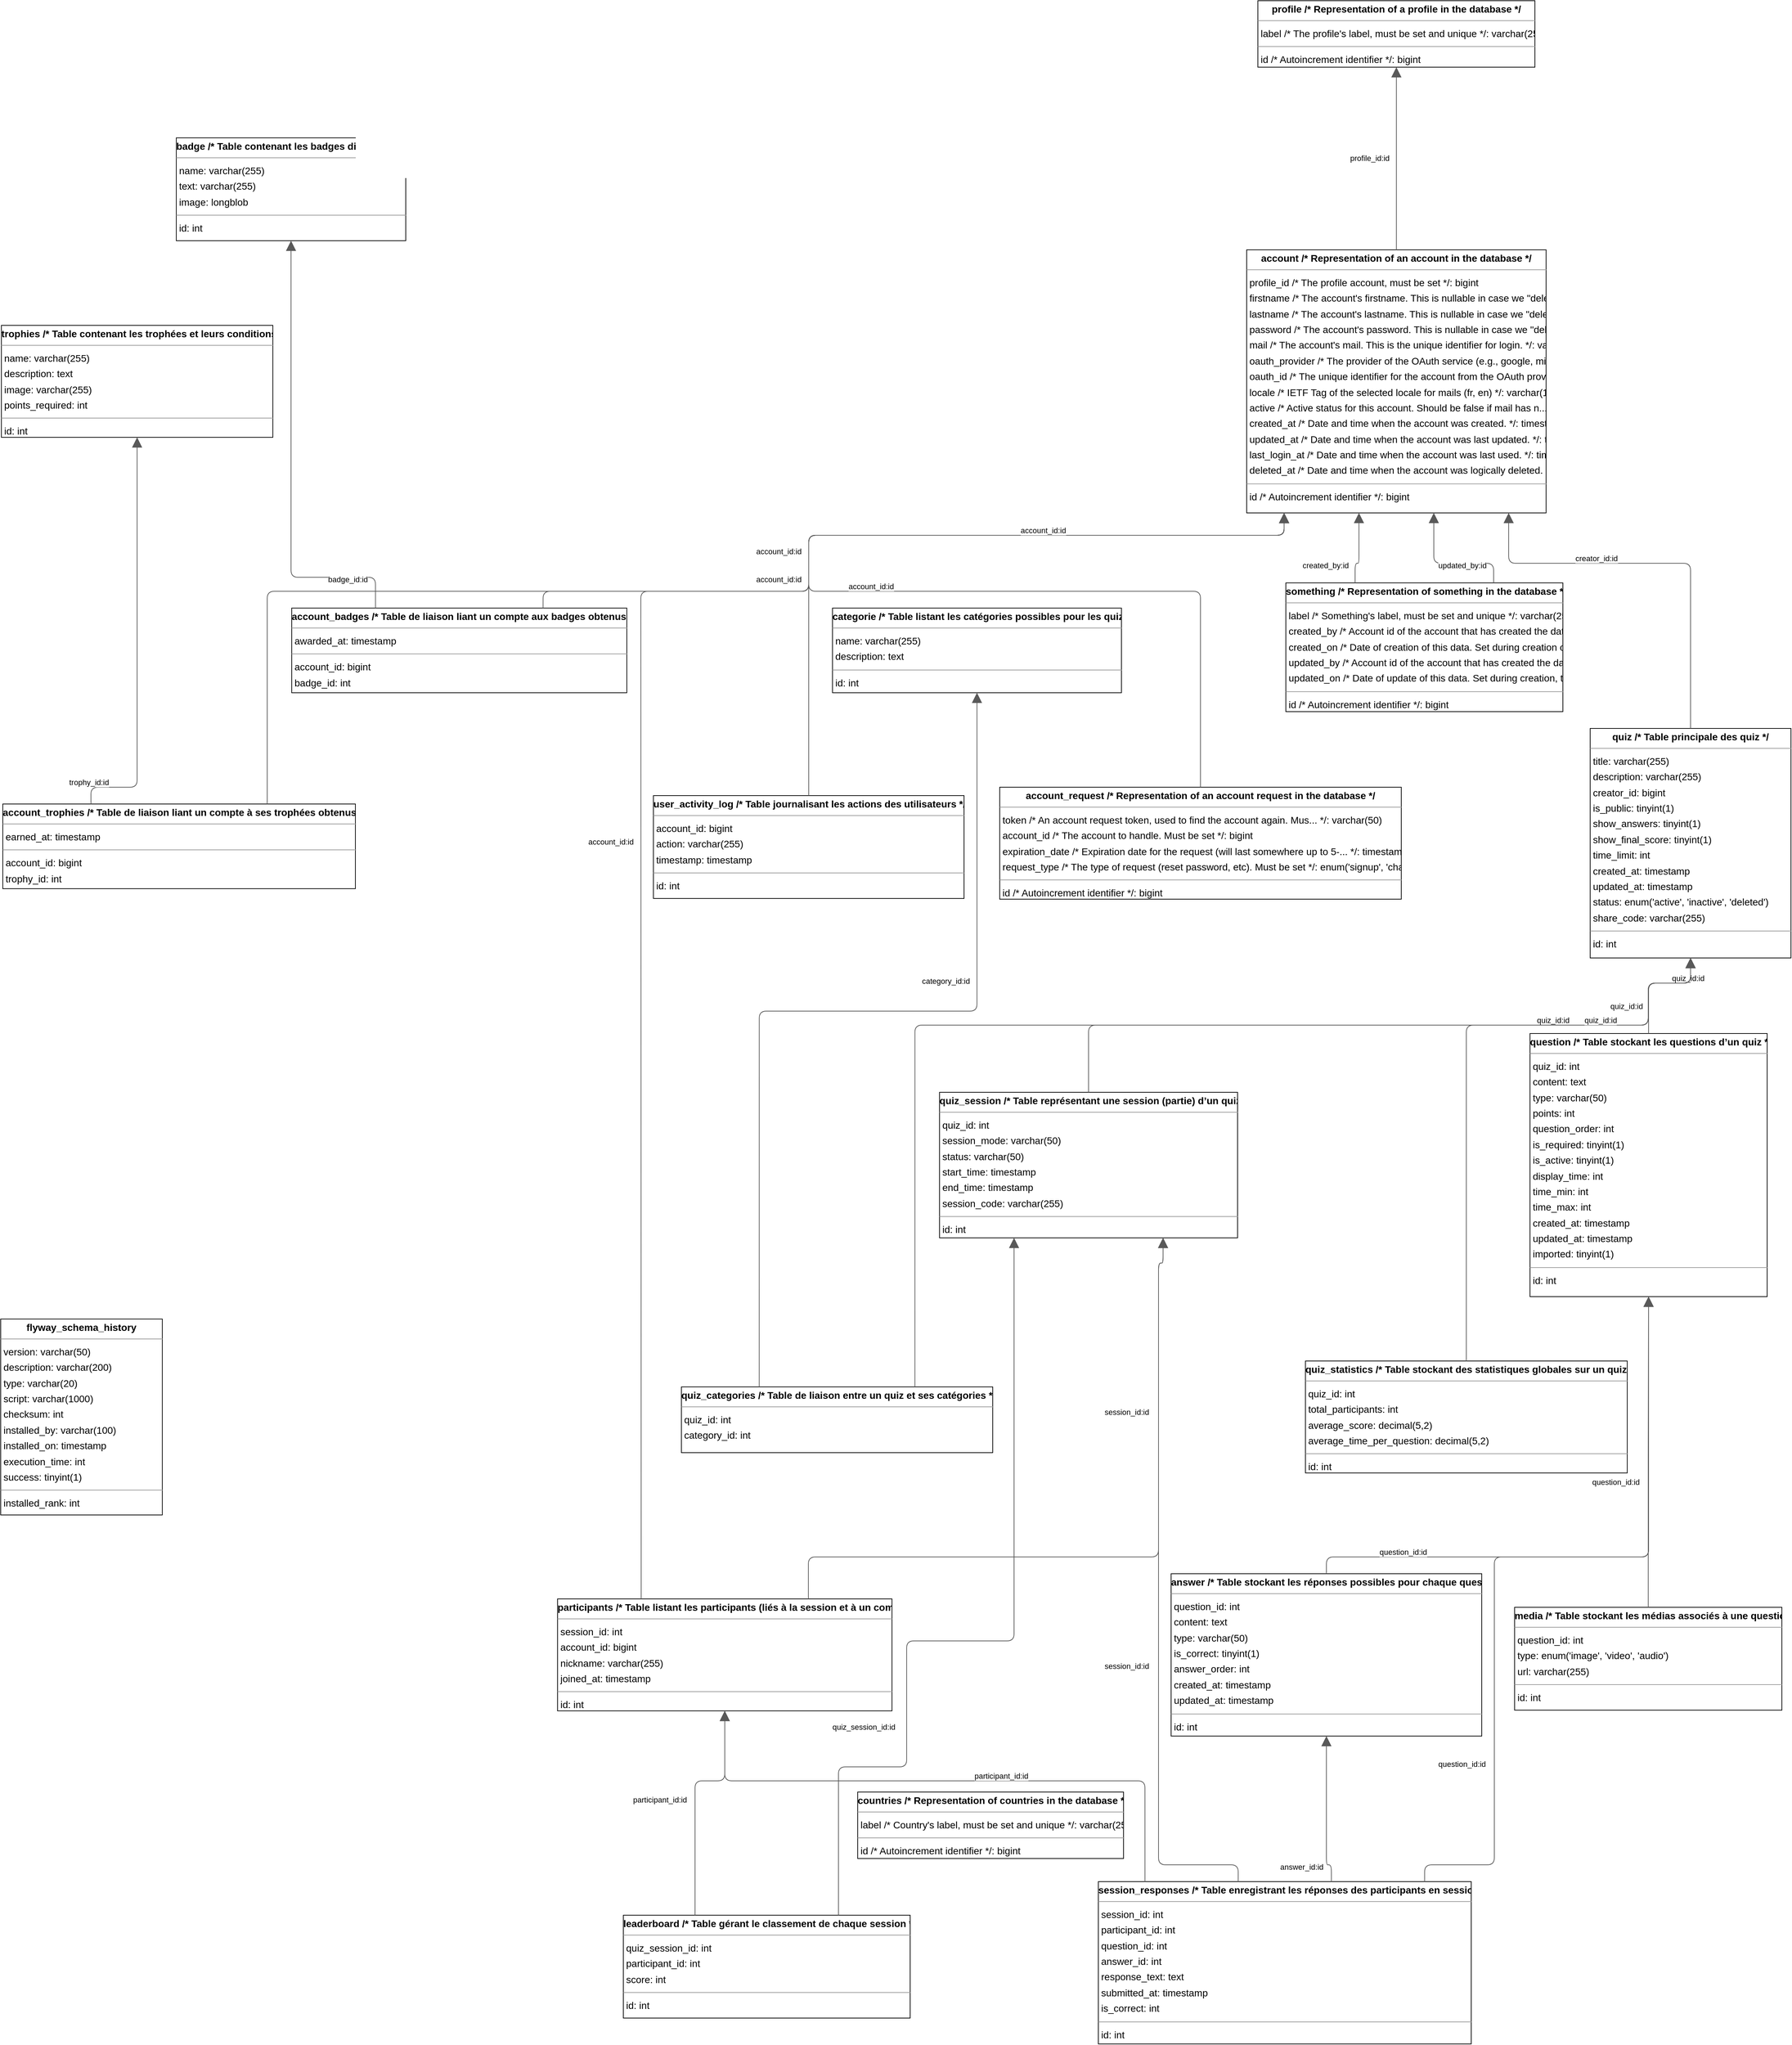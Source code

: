 <mxGraphModel dx="0" dy="0" grid="1" gridSize="10" guides="1" tooltips="1" connect="1" arrows="1" fold="1" page="0" pageScale="1" background="none" math="0" shadow="0">
  <root>
    <mxCell id="0" />
    <mxCell id="1" parent="0" />
    <mxCell id="node1" parent="1" vertex="1" value="&lt;p style=&quot;margin:0px;margin-top:4px;text-align:center;&quot;&gt;&lt;b&gt;account  /* Representation of an account in the database */&lt;/b&gt;&lt;/p&gt;&lt;hr size=&quot;1&quot;/&gt;&lt;p style=&quot;margin:0 0 0 4px;line-height:1.6;&quot;&gt; profile_id  /* The profile account, must be set */: bigint&lt;br/&gt; firstname  /* The account&amp;#39;s firstname. This is nullable in case we &amp;quot;delete&amp;quot;... */: varchar(50)&lt;br/&gt; lastname  /* The account&amp;#39;s lastname. This is nullable in case we &amp;quot;delete&amp;quot; ... */: varchar(50)&lt;br/&gt; password  /* The account&amp;#39;s password. This is nullable in case we &amp;quot;delete&amp;quot; ... */: varchar(255)&lt;br/&gt; mail  /* The account&amp;#39;s mail. This is the unique identifier for login. */: varchar(50)&lt;br/&gt; oauth_provider  /* The provider of the OAuth service (e.g., google, microsoft, f... */: varchar(50)&lt;br/&gt; oauth_id  /* The unique identifier for the account from the OAuth provider. */: varchar(255)&lt;br/&gt; locale  /* IETF Tag of the selected locale for mails (fr, en) */: varchar(10)&lt;br/&gt; active  /* Active status for this account. Should be false if mail has n... */: tinyint(1)&lt;br/&gt; created_at  /* Date and time when the account was created. */: timestamp&lt;br/&gt; updated_at  /* Date and time when the account was last updated. */: timestamp&lt;br/&gt; last_login_at  /* Date and time when the account was last used. */: timestamp&lt;br/&gt; deleted_at  /* Date and time when the account was logically deleted. */: timestamp&lt;/p&gt;&lt;hr size=&quot;1&quot;/&gt;&lt;p style=&quot;margin:0 0 0 4px;line-height:1.6;&quot;&gt; id  /* Autoincrement identifier */: bigint&lt;/p&gt;" style="verticalAlign=top;align=left;overflow=fill;fontSize=14;fontFamily=Helvetica;html=1;rounded=0;shadow=0;comic=0;labelBackgroundColor=none;strokeWidth=1;">
      <mxGeometry x="1495" y="168" width="428" height="376" as="geometry" />
    </mxCell>
    <mxCell id="node11" parent="1" vertex="1" value="&lt;p style=&quot;margin:0px;margin-top:4px;text-align:center;&quot;&gt;&lt;b&gt;account_badges  /* Table de liaison liant un compte aux badges obtenus */&lt;/b&gt;&lt;/p&gt;&lt;hr size=&quot;1&quot;/&gt;&lt;p style=&quot;margin:0 0 0 4px;line-height:1.6;&quot;&gt; awarded_at: timestamp&lt;/p&gt;&lt;hr size=&quot;1&quot;/&gt;&lt;p style=&quot;margin:0 0 0 4px;line-height:1.6;&quot;&gt; account_id: bigint&lt;br/&gt; badge_id: int&lt;/p&gt;" style="verticalAlign=top;align=left;overflow=fill;fontSize=14;fontFamily=Helvetica;html=1;rounded=0;shadow=0;comic=0;labelBackgroundColor=none;strokeWidth=1;">
      <mxGeometry x="130" y="680" width="479" height="121" as="geometry" />
    </mxCell>
    <mxCell id="node12" parent="1" vertex="1" value="&lt;p style=&quot;margin:0px;margin-top:4px;text-align:center;&quot;&gt;&lt;b&gt;account_request  /* Representation of an account request in the database */&lt;/b&gt;&lt;/p&gt;&lt;hr size=&quot;1&quot;/&gt;&lt;p style=&quot;margin:0 0 0 4px;line-height:1.6;&quot;&gt; token  /* An account request token, used to find the account again. Mus... */: varchar(50)&lt;br/&gt; account_id  /* The account to handle. Must be set */: bigint&lt;br/&gt; expiration_date  /* Expiration date for the request (will last somewhere up to 5-... */: timestamp&lt;br/&gt; request_type  /* The type of request (reset password, etc). Must be set */: enum(&amp;#39;signup&amp;#39;, &amp;#39;change&amp;#39;, &amp;#39;reset&amp;#39;, &amp;#39;verifymail&amp;#39;)&lt;/p&gt;&lt;hr size=&quot;1&quot;/&gt;&lt;p style=&quot;margin:0 0 0 4px;line-height:1.6;&quot;&gt; id  /* Autoincrement identifier */: bigint&lt;/p&gt;" style="verticalAlign=top;align=left;overflow=fill;fontSize=14;fontFamily=Helvetica;html=1;rounded=0;shadow=0;comic=0;labelBackgroundColor=none;strokeWidth=1;">
      <mxGeometry x="1142" y="936" width="574" height="160" as="geometry" />
    </mxCell>
    <mxCell id="node17" parent="1" vertex="1" value="&lt;p style=&quot;margin:0px;margin-top:4px;text-align:center;&quot;&gt;&lt;b&gt;account_trophies  /* Table de liaison liant un compte à ses trophées obtenus */&lt;/b&gt;&lt;/p&gt;&lt;hr size=&quot;1&quot;/&gt;&lt;p style=&quot;margin:0 0 0 4px;line-height:1.6;&quot;&gt; earned_at: timestamp&lt;/p&gt;&lt;hr size=&quot;1&quot;/&gt;&lt;p style=&quot;margin:0 0 0 4px;line-height:1.6;&quot;&gt; account_id: bigint&lt;br/&gt; trophy_id: int&lt;/p&gt;" style="verticalAlign=top;align=left;overflow=fill;fontSize=14;fontFamily=Helvetica;html=1;rounded=0;shadow=0;comic=0;labelBackgroundColor=none;strokeWidth=1;">
      <mxGeometry x="-283" y="960" width="504" height="121" as="geometry" />
    </mxCell>
    <mxCell id="node20" parent="1" vertex="1" value="&lt;p style=&quot;margin:0px;margin-top:4px;text-align:center;&quot;&gt;&lt;b&gt;answer  /* Table stockant les réponses possibles pour chaque question */&lt;/b&gt;&lt;/p&gt;&lt;hr size=&quot;1&quot;/&gt;&lt;p style=&quot;margin:0 0 0 4px;line-height:1.6;&quot;&gt; question_id: int&lt;br/&gt; content: text&lt;br/&gt; type: varchar(50)&lt;br/&gt; is_correct: tinyint(1)&lt;br/&gt; answer_order: int&lt;br/&gt; created_at: timestamp&lt;br/&gt; updated_at: timestamp&lt;/p&gt;&lt;hr size=&quot;1&quot;/&gt;&lt;p style=&quot;margin:0 0 0 4px;line-height:1.6;&quot;&gt; id: int&lt;/p&gt;" style="verticalAlign=top;align=left;overflow=fill;fontSize=14;fontFamily=Helvetica;html=1;rounded=0;shadow=0;comic=0;labelBackgroundColor=none;strokeWidth=1;">
      <mxGeometry x="1387" y="2060" width="444" height="232" as="geometry" />
    </mxCell>
    <mxCell id="node14" parent="1" vertex="1" value="&lt;p style=&quot;margin:0px;margin-top:4px;text-align:center;&quot;&gt;&lt;b&gt;badge  /* Table contenant les badges disponibles */&lt;/b&gt;&lt;/p&gt;&lt;hr size=&quot;1&quot;/&gt;&lt;p style=&quot;margin:0 0 0 4px;line-height:1.6;&quot;&gt; name: varchar(255)&lt;br/&gt; text: varchar(255)&lt;br/&gt; image: longblob&lt;/p&gt;&lt;hr size=&quot;1&quot;/&gt;&lt;p style=&quot;margin:0 0 0 4px;line-height:1.6;&quot;&gt; id: int&lt;/p&gt;" style="verticalAlign=top;align=left;overflow=fill;fontSize=14;fontFamily=Helvetica;html=1;rounded=0;shadow=0;comic=0;labelBackgroundColor=none;strokeWidth=1;">
      <mxGeometry x="-35" y="8" width="328" height="147" as="geometry" />
    </mxCell>
    <mxCell id="node0" parent="1" vertex="1" value="&lt;p style=&quot;margin:0px;margin-top:4px;text-align:center;&quot;&gt;&lt;b&gt;categorie  /* Table listant les catégories possibles pour les quiz */&lt;/b&gt;&lt;/p&gt;&lt;hr size=&quot;1&quot;/&gt;&lt;p style=&quot;margin:0 0 0 4px;line-height:1.6;&quot;&gt; name: varchar(255)&lt;br/&gt; description: text&lt;/p&gt;&lt;hr size=&quot;1&quot;/&gt;&lt;p style=&quot;margin:0 0 0 4px;line-height:1.6;&quot;&gt; id: int&lt;/p&gt;" style="verticalAlign=top;align=left;overflow=fill;fontSize=14;fontFamily=Helvetica;html=1;rounded=0;shadow=0;comic=0;labelBackgroundColor=none;strokeWidth=1;">
      <mxGeometry x="903" y="680" width="413" height="121" as="geometry" />
    </mxCell>
    <mxCell id="node7" parent="1" vertex="1" value="&lt;p style=&quot;margin:0px;margin-top:4px;text-align:center;&quot;&gt;&lt;b&gt;countries  /* Representation of countries in the database */&lt;/b&gt;&lt;/p&gt;&lt;hr size=&quot;1&quot;/&gt;&lt;p style=&quot;margin:0 0 0 4px;line-height:1.6;&quot;&gt; label  /* Country&amp;#39;s label, must be set and unique */: varchar(255)&lt;/p&gt;&lt;hr size=&quot;1&quot;/&gt;&lt;p style=&quot;margin:0 0 0 4px;line-height:1.6;&quot;&gt; id  /* Autoincrement identifier */: bigint&lt;/p&gt;" style="verticalAlign=top;align=left;overflow=fill;fontSize=14;fontFamily=Helvetica;html=1;rounded=0;shadow=0;comic=0;labelBackgroundColor=none;strokeWidth=1;">
      <mxGeometry x="939" y="2372" width="380" height="95" as="geometry" />
    </mxCell>
    <mxCell id="node18" parent="1" vertex="1" value="&lt;p style=&quot;margin:0px;margin-top:4px;text-align:center;&quot;&gt;&lt;b&gt;flyway_schema_history&lt;/b&gt;&lt;/p&gt;&lt;hr size=&quot;1&quot;/&gt;&lt;p style=&quot;margin:0 0 0 4px;line-height:1.6;&quot;&gt; version: varchar(50)&lt;br/&gt; description: varchar(200)&lt;br/&gt; type: varchar(20)&lt;br/&gt; script: varchar(1000)&lt;br/&gt; checksum: int&lt;br/&gt; installed_by: varchar(100)&lt;br/&gt; installed_on: timestamp&lt;br/&gt; execution_time: int&lt;br/&gt; success: tinyint(1)&lt;/p&gt;&lt;hr size=&quot;1&quot;/&gt;&lt;p style=&quot;margin:0 0 0 4px;line-height:1.6;&quot;&gt; installed_rank: int&lt;/p&gt;" style="verticalAlign=top;align=left;overflow=fill;fontSize=14;fontFamily=Helvetica;html=1;rounded=0;shadow=0;comic=0;labelBackgroundColor=none;strokeWidth=1;">
      <mxGeometry x="-286" y="1696" width="231" height="280" as="geometry" />
    </mxCell>
    <mxCell id="node3" parent="1" vertex="1" value="&lt;p style=&quot;margin:0px;margin-top:4px;text-align:center;&quot;&gt;&lt;b&gt;leaderboard  /* Table gérant le classement de chaque session */&lt;/b&gt;&lt;/p&gt;&lt;hr size=&quot;1&quot;/&gt;&lt;p style=&quot;margin:0 0 0 4px;line-height:1.6;&quot;&gt; quiz_session_id: int&lt;br/&gt; participant_id: int&lt;br/&gt; score: int&lt;/p&gt;&lt;hr size=&quot;1&quot;/&gt;&lt;p style=&quot;margin:0 0 0 4px;line-height:1.6;&quot;&gt; id: int&lt;/p&gt;" style="verticalAlign=top;align=left;overflow=fill;fontSize=14;fontFamily=Helvetica;html=1;rounded=0;shadow=0;comic=0;labelBackgroundColor=none;strokeWidth=1;">
      <mxGeometry x="604" y="2548" width="410" height="147" as="geometry" />
    </mxCell>
    <mxCell id="node15" parent="1" vertex="1" value="&lt;p style=&quot;margin:0px;margin-top:4px;text-align:center;&quot;&gt;&lt;b&gt;media  /* Table stockant les médias associés à une question */&lt;/b&gt;&lt;/p&gt;&lt;hr size=&quot;1&quot;/&gt;&lt;p style=&quot;margin:0 0 0 4px;line-height:1.6;&quot;&gt; question_id: int&lt;br/&gt; type: enum(&amp;#39;image&amp;#39;, &amp;#39;video&amp;#39;, &amp;#39;audio&amp;#39;)&lt;br/&gt; url: varchar(255)&lt;/p&gt;&lt;hr size=&quot;1&quot;/&gt;&lt;p style=&quot;margin:0 0 0 4px;line-height:1.6;&quot;&gt; id: int&lt;/p&gt;" style="verticalAlign=top;align=left;overflow=fill;fontSize=14;fontFamily=Helvetica;html=1;rounded=0;shadow=0;comic=0;labelBackgroundColor=none;strokeWidth=1;">
      <mxGeometry x="1878" y="2108" width="382" height="147" as="geometry" />
    </mxCell>
    <mxCell id="node6" parent="1" vertex="1" value="&lt;p style=&quot;margin:0px;margin-top:4px;text-align:center;&quot;&gt;&lt;b&gt;participants  /* Table listant les participants (liés à la session et à un com... */&lt;/b&gt;&lt;/p&gt;&lt;hr size=&quot;1&quot;/&gt;&lt;p style=&quot;margin:0 0 0 4px;line-height:1.6;&quot;&gt; session_id: int&lt;br/&gt; account_id: bigint&lt;br/&gt; nickname: varchar(255)&lt;br/&gt; joined_at: timestamp&lt;/p&gt;&lt;hr size=&quot;1&quot;/&gt;&lt;p style=&quot;margin:0 0 0 4px;line-height:1.6;&quot;&gt; id: int&lt;/p&gt;" style="verticalAlign=top;align=left;overflow=fill;fontSize=14;fontFamily=Helvetica;html=1;rounded=0;shadow=0;comic=0;labelBackgroundColor=none;strokeWidth=1;">
      <mxGeometry x="510" y="2096" width="478" height="160" as="geometry" />
    </mxCell>
    <mxCell id="node2" parent="1" vertex="1" value="&lt;p style=&quot;margin:0px;margin-top:4px;text-align:center;&quot;&gt;&lt;b&gt;profile  /* Representation of a profile in the database */&lt;/b&gt;&lt;/p&gt;&lt;hr size=&quot;1&quot;/&gt;&lt;p style=&quot;margin:0 0 0 4px;line-height:1.6;&quot;&gt; label  /* The profile&amp;#39;s label, must be set and unique */: varchar(255)&lt;/p&gt;&lt;hr size=&quot;1&quot;/&gt;&lt;p style=&quot;margin:0 0 0 4px;line-height:1.6;&quot;&gt; id  /* Autoincrement identifier */: bigint&lt;/p&gt;" style="verticalAlign=top;align=left;overflow=fill;fontSize=14;fontFamily=Helvetica;html=1;rounded=0;shadow=0;comic=0;labelBackgroundColor=none;strokeWidth=1;">
      <mxGeometry x="1511" y="-188" width="396" height="95" as="geometry" />
    </mxCell>
    <mxCell id="node16" parent="1" vertex="1" value="&lt;p style=&quot;margin:0px;margin-top:4px;text-align:center;&quot;&gt;&lt;b&gt;question  /* Table stockant les questions d’un quiz */&lt;/b&gt;&lt;/p&gt;&lt;hr size=&quot;1&quot;/&gt;&lt;p style=&quot;margin:0 0 0 4px;line-height:1.6;&quot;&gt; quiz_id: int&lt;br/&gt; content: text&lt;br/&gt; type: varchar(50)&lt;br/&gt; points: int&lt;br/&gt; question_order: int&lt;br/&gt; is_required: tinyint(1)&lt;br/&gt; is_active: tinyint(1)&lt;br/&gt; display_time: int&lt;br/&gt; time_min: int&lt;br/&gt; time_max: int&lt;br/&gt; created_at: timestamp&lt;br/&gt; updated_at: timestamp&lt;br/&gt; imported: tinyint(1)&lt;/p&gt;&lt;hr size=&quot;1&quot;/&gt;&lt;p style=&quot;margin:0 0 0 4px;line-height:1.6;&quot;&gt; id: int&lt;/p&gt;" style="verticalAlign=top;align=left;overflow=fill;fontSize=14;fontFamily=Helvetica;html=1;rounded=0;shadow=0;comic=0;labelBackgroundColor=none;strokeWidth=1;">
      <mxGeometry x="1900" y="1288" width="339" height="376" as="geometry" />
    </mxCell>
    <mxCell id="node10" parent="1" vertex="1" value="&lt;p style=&quot;margin:0px;margin-top:4px;text-align:center;&quot;&gt;&lt;b&gt;quiz  /* Table principale des quiz */&lt;/b&gt;&lt;/p&gt;&lt;hr size=&quot;1&quot;/&gt;&lt;p style=&quot;margin:0 0 0 4px;line-height:1.6;&quot;&gt; title: varchar(255)&lt;br/&gt; description: varchar(255)&lt;br/&gt; creator_id: bigint&lt;br/&gt; is_public: tinyint(1)&lt;br/&gt; show_answers: tinyint(1)&lt;br/&gt; show_final_score: tinyint(1)&lt;br/&gt; time_limit: int&lt;br/&gt; created_at: timestamp&lt;br/&gt; updated_at: timestamp&lt;br/&gt; status: enum(&amp;#39;active&amp;#39;, &amp;#39;inactive&amp;#39;, &amp;#39;deleted&amp;#39;)&lt;br/&gt; share_code: varchar(255)&lt;/p&gt;&lt;hr size=&quot;1&quot;/&gt;&lt;p style=&quot;margin:0 0 0 4px;line-height:1.6;&quot;&gt; id: int&lt;/p&gt;" style="verticalAlign=top;align=left;overflow=fill;fontSize=14;fontFamily=Helvetica;html=1;rounded=0;shadow=0;comic=0;labelBackgroundColor=none;strokeWidth=1;">
      <mxGeometry x="1986" y="852" width="287" height="328" as="geometry" />
    </mxCell>
    <mxCell id="node19" parent="1" vertex="1" value="&lt;p style=&quot;margin:0px;margin-top:4px;text-align:center;&quot;&gt;&lt;b&gt;quiz_categories  /* Table de liaison entre un quiz et ses catégories */&lt;/b&gt;&lt;/p&gt;&lt;hr size=&quot;1&quot;/&gt;&lt;p style=&quot;margin:0 0 0 4px;line-height:1.6;&quot;&gt; quiz_id: int&lt;br/&gt; category_id: int&lt;/p&gt;" style="verticalAlign=top;align=left;overflow=fill;fontSize=14;fontFamily=Helvetica;html=1;rounded=0;shadow=0;comic=0;labelBackgroundColor=none;strokeWidth=1;">
      <mxGeometry x="687" y="1793" width="445" height="94" as="geometry" />
    </mxCell>
    <mxCell id="node8" parent="1" vertex="1" value="&lt;p style=&quot;margin:0px;margin-top:4px;text-align:center;&quot;&gt;&lt;b&gt;quiz_session  /* Table représentant une session (partie) d’un quiz */&lt;/b&gt;&lt;/p&gt;&lt;hr size=&quot;1&quot;/&gt;&lt;p style=&quot;margin:0 0 0 4px;line-height:1.6;&quot;&gt; quiz_id: int&lt;br/&gt; session_mode: varchar(50)&lt;br/&gt; status: varchar(50)&lt;br/&gt; start_time: timestamp&lt;br/&gt; end_time: timestamp&lt;br/&gt; session_code: varchar(255)&lt;/p&gt;&lt;hr size=&quot;1&quot;/&gt;&lt;p style=&quot;margin:0 0 0 4px;line-height:1.6;&quot;&gt; id: int&lt;/p&gt;" style="verticalAlign=top;align=left;overflow=fill;fontSize=14;fontFamily=Helvetica;html=1;rounded=0;shadow=0;comic=0;labelBackgroundColor=none;strokeWidth=1;">
      <mxGeometry x="1056" y="1372" width="426" height="208" as="geometry" />
    </mxCell>
    <mxCell id="node4" parent="1" vertex="1" value="&lt;p style=&quot;margin:0px;margin-top:4px;text-align:center;&quot;&gt;&lt;b&gt;quiz_statistics  /* Table stockant des statistiques globales sur un quiz */&lt;/b&gt;&lt;/p&gt;&lt;hr size=&quot;1&quot;/&gt;&lt;p style=&quot;margin:0 0 0 4px;line-height:1.6;&quot;&gt; quiz_id: int&lt;br/&gt; total_participants: int&lt;br/&gt; average_score: decimal(5,2)&lt;br/&gt; average_time_per_question: decimal(5,2)&lt;/p&gt;&lt;hr size=&quot;1&quot;/&gt;&lt;p style=&quot;margin:0 0 0 4px;line-height:1.6;&quot;&gt; id: int&lt;/p&gt;" style="verticalAlign=top;align=left;overflow=fill;fontSize=14;fontFamily=Helvetica;html=1;rounded=0;shadow=0;comic=0;labelBackgroundColor=none;strokeWidth=1;">
      <mxGeometry x="1579" y="1756" width="460" height="160" as="geometry" />
    </mxCell>
    <mxCell id="node5" parent="1" vertex="1" value="&lt;p style=&quot;margin:0px;margin-top:4px;text-align:center;&quot;&gt;&lt;b&gt;session_responses  /* Table enregistrant les réponses des participants en session */&lt;/b&gt;&lt;/p&gt;&lt;hr size=&quot;1&quot;/&gt;&lt;p style=&quot;margin:0 0 0 4px;line-height:1.6;&quot;&gt; session_id: int&lt;br/&gt; participant_id: int&lt;br/&gt; question_id: int&lt;br/&gt; answer_id: int&lt;br/&gt; response_text: text&lt;br/&gt; submitted_at: timestamp&lt;br/&gt; is_correct: int&lt;/p&gt;&lt;hr size=&quot;1&quot;/&gt;&lt;p style=&quot;margin:0 0 0 4px;line-height:1.6;&quot;&gt; id: int&lt;/p&gt;" style="verticalAlign=top;align=left;overflow=fill;fontSize=14;fontFamily=Helvetica;html=1;rounded=0;shadow=0;comic=0;labelBackgroundColor=none;strokeWidth=1;">
      <mxGeometry x="1283" y="2500" width="533" height="232" as="geometry" />
    </mxCell>
    <mxCell id="node21" parent="1" vertex="1" value="&lt;p style=&quot;margin:0px;margin-top:4px;text-align:center;&quot;&gt;&lt;b&gt;something  /* Representation of something in the database */&lt;/b&gt;&lt;/p&gt;&lt;hr size=&quot;1&quot;/&gt;&lt;p style=&quot;margin:0 0 0 4px;line-height:1.6;&quot;&gt; label  /* Something&amp;#39;s label, must be set and unique */: varchar(255)&lt;br/&gt; created_by  /* Account id of the account that has created the data. Set duri... */: bigint&lt;br/&gt; created_on  /* Date of creation of this data. Set during creation only */: timestamp&lt;br/&gt; updated_by  /* Account id of the account that has created the data. Set duri... */: bigint&lt;br/&gt; updated_on  /* Date of update of this data. Set during creation, then after ... */: timestamp&lt;/p&gt;&lt;hr size=&quot;1&quot;/&gt;&lt;p style=&quot;margin:0 0 0 4px;line-height:1.6;&quot;&gt; id  /* Autoincrement identifier */: bigint&lt;/p&gt;" style="verticalAlign=top;align=left;overflow=fill;fontSize=14;fontFamily=Helvetica;html=1;rounded=0;shadow=0;comic=0;labelBackgroundColor=none;strokeWidth=1;">
      <mxGeometry x="1551" y="644" width="396" height="184" as="geometry" />
    </mxCell>
    <mxCell id="node9" parent="1" vertex="1" value="&lt;p style=&quot;margin:0px;margin-top:4px;text-align:center;&quot;&gt;&lt;b&gt;trophies  /* Table contenant les trophées et leurs conditions */&lt;/b&gt;&lt;/p&gt;&lt;hr size=&quot;1&quot;/&gt;&lt;p style=&quot;margin:0 0 0 4px;line-height:1.6;&quot;&gt; name: varchar(255)&lt;br/&gt; description: text&lt;br/&gt; image: varchar(255)&lt;br/&gt; points_required: int&lt;/p&gt;&lt;hr size=&quot;1&quot;/&gt;&lt;p style=&quot;margin:0 0 0 4px;line-height:1.6;&quot;&gt; id: int&lt;/p&gt;" style="verticalAlign=top;align=left;overflow=fill;fontSize=14;fontFamily=Helvetica;html=1;rounded=0;shadow=0;comic=0;labelBackgroundColor=none;strokeWidth=1;">
      <mxGeometry x="-285" y="276" width="388" height="160" as="geometry" />
    </mxCell>
    <mxCell id="node13" parent="1" vertex="1" value="&lt;p style=&quot;margin:0px;margin-top:4px;text-align:center;&quot;&gt;&lt;b&gt;user_activity_log  /* Table journalisant les actions des utilisateurs */&lt;/b&gt;&lt;/p&gt;&lt;hr size=&quot;1&quot;/&gt;&lt;p style=&quot;margin:0 0 0 4px;line-height:1.6;&quot;&gt; account_id: bigint&lt;br/&gt; action: varchar(255)&lt;br/&gt; timestamp: timestamp&lt;/p&gt;&lt;hr size=&quot;1&quot;/&gt;&lt;p style=&quot;margin:0 0 0 4px;line-height:1.6;&quot;&gt; id: int&lt;/p&gt;" style="verticalAlign=top;align=left;overflow=fill;fontSize=14;fontFamily=Helvetica;html=1;rounded=0;shadow=0;comic=0;labelBackgroundColor=none;strokeWidth=1;">
      <mxGeometry x="647" y="948" width="444" height="147" as="geometry" />
    </mxCell>
    <mxCell id="edge11" edge="1" value="" parent="1" source="node1" target="node2" style="html=1;rounded=1;edgeStyle=orthogonalEdgeStyle;dashed=0;startArrow=none;endArrow=block;endSize=12;strokeColor=#595959;exitX=0.500;exitY=0.000;exitDx=0;exitDy=0;entryX=0.500;entryY=1.000;entryDx=0;entryDy=0;">
      <mxGeometry width="50" height="50" relative="1" as="geometry">
        <Array as="points" />
      </mxGeometry>
    </mxCell>
    <mxCell id="label68" parent="edge11" vertex="1" connectable="0" value="profile_id:id" style="edgeLabel;resizable=0;html=1;align=left;verticalAlign=top;strokeColor=default;">
      <mxGeometry x="1641" y="24" as="geometry" />
    </mxCell>
    <mxCell id="edge16" edge="1" value="" parent="1" source="node11" target="node1" style="html=1;rounded=1;edgeStyle=orthogonalEdgeStyle;dashed=0;startArrow=none;endArrow=block;endSize=12;strokeColor=#595959;exitX=0.750;exitY=0.000;exitDx=0;exitDy=0;entryX=0.125;entryY=1.000;entryDx=0;entryDy=0;">
      <mxGeometry width="50" height="50" relative="1" as="geometry">
        <Array as="points">
          <mxPoint x="489" y="656" />
          <mxPoint x="869" y="656" />
          <mxPoint x="869" y="576" />
          <mxPoint x="1549" y="576" />
        </Array>
      </mxGeometry>
    </mxCell>
    <mxCell id="label98" parent="edge16" vertex="1" connectable="0" value="account_id:id" style="edgeLabel;resizable=0;html=1;align=left;verticalAlign=top;strokeColor=default;">
      <mxGeometry x="792" y="586" as="geometry" />
    </mxCell>
    <mxCell id="edge22" edge="1" value="" parent="1" source="node11" target="node14" style="html=1;rounded=1;edgeStyle=orthogonalEdgeStyle;dashed=0;startArrow=none;endArrow=block;endSize=12;strokeColor=#595959;exitX=0.250;exitY=0.000;exitDx=0;exitDy=0;entryX=0.500;entryY=1.000;entryDx=0;entryDy=0;">
      <mxGeometry width="50" height="50" relative="1" as="geometry">
        <Array as="points">
          <mxPoint x="249" y="636" />
          <mxPoint x="129" y="636" />
        </Array>
      </mxGeometry>
    </mxCell>
    <mxCell id="label134" parent="edge22" vertex="1" connectable="0" value="badge_id:id" style="edgeLabel;resizable=0;html=1;align=left;verticalAlign=top;strokeColor=default;">
      <mxGeometry x="180" y="626" as="geometry" />
    </mxCell>
    <mxCell id="edge5" edge="1" value="" parent="1" source="node12" target="node1" style="html=1;rounded=1;edgeStyle=orthogonalEdgeStyle;dashed=0;startArrow=none;endArrow=block;endSize=12;strokeColor=#595959;exitX=0.500;exitY=0.000;exitDx=0;exitDy=0;entryX=0.125;entryY=1.000;entryDx=0;entryDy=0;">
      <mxGeometry width="50" height="50" relative="1" as="geometry">
        <Array as="points">
          <mxPoint x="1429" y="656" />
          <mxPoint x="869" y="656" />
          <mxPoint x="869" y="576" />
          <mxPoint x="1549" y="576" />
        </Array>
      </mxGeometry>
    </mxCell>
    <mxCell id="label32" parent="edge5" vertex="1" connectable="0" value="account_id:id" style="edgeLabel;resizable=0;html=1;align=left;verticalAlign=top;strokeColor=default;">
      <mxGeometry x="924" y="636" as="geometry" />
    </mxCell>
    <mxCell id="edge12" edge="1" value="" parent="1" source="node17" target="node1" style="html=1;rounded=1;edgeStyle=orthogonalEdgeStyle;dashed=0;startArrow=none;endArrow=block;endSize=12;strokeColor=#595959;exitX=0.750;exitY=0.000;exitDx=0;exitDy=0;entryX=0.125;entryY=1.000;entryDx=0;entryDy=0;">
      <mxGeometry width="50" height="50" relative="1" as="geometry">
        <Array as="points">
          <mxPoint x="95" y="656" />
          <mxPoint x="869" y="656" />
          <mxPoint x="869" y="576" />
          <mxPoint x="1549" y="576" />
        </Array>
      </mxGeometry>
    </mxCell>
    <mxCell id="label74" parent="edge12" vertex="1" connectable="0" value="account_id:id" style="edgeLabel;resizable=0;html=1;align=left;verticalAlign=top;strokeColor=default;">
      <mxGeometry x="792" y="626" as="geometry" />
    </mxCell>
    <mxCell id="edge10" edge="1" value="" parent="1" source="node17" target="node9" style="html=1;rounded=1;edgeStyle=orthogonalEdgeStyle;dashed=0;startArrow=none;endArrow=block;endSize=12;strokeColor=#595959;exitX=0.250;exitY=0.000;exitDx=0;exitDy=0;entryX=0.500;entryY=1.000;entryDx=0;entryDy=0;">
      <mxGeometry width="50" height="50" relative="1" as="geometry">
        <Array as="points">
          <mxPoint x="-157" y="936" />
          <mxPoint x="-91" y="936" />
        </Array>
      </mxGeometry>
    </mxCell>
    <mxCell id="label62" parent="edge10" vertex="1" connectable="0" value="trophy_id:id" style="edgeLabel;resizable=0;html=1;align=left;verticalAlign=top;strokeColor=default;">
      <mxGeometry x="-190" y="916" as="geometry" />
    </mxCell>
    <mxCell id="edge15" edge="1" value="" parent="1" source="node20" target="node16" style="html=1;rounded=1;edgeStyle=orthogonalEdgeStyle;dashed=0;startArrow=none;endArrow=block;endSize=12;strokeColor=#595959;exitX=0.500;exitY=0.000;exitDx=0;exitDy=0;entryX=0.500;entryY=1.000;entryDx=0;entryDy=0;">
      <mxGeometry width="50" height="50" relative="1" as="geometry">
        <Array as="points">
          <mxPoint x="1609" y="2036" />
          <mxPoint x="2069" y="2036" />
        </Array>
      </mxGeometry>
    </mxCell>
    <mxCell id="label92" parent="edge15" vertex="1" connectable="0" value="question_id:id" style="edgeLabel;resizable=0;html=1;align=left;verticalAlign=top;strokeColor=default;">
      <mxGeometry x="1683" y="2016" as="geometry" />
    </mxCell>
    <mxCell id="edge2" edge="1" value="" parent="1" source="node3" target="node6" style="html=1;rounded=1;edgeStyle=orthogonalEdgeStyle;dashed=0;startArrow=none;endArrow=block;endSize=12;strokeColor=#595959;exitX=0.250;exitY=0.000;exitDx=0;exitDy=0;entryX=0.500;entryY=1.000;entryDx=0;entryDy=0;">
      <mxGeometry width="50" height="50" relative="1" as="geometry">
        <Array as="points">
          <mxPoint x="707" y="2356" />
          <mxPoint x="749" y="2356" />
        </Array>
      </mxGeometry>
    </mxCell>
    <mxCell id="label14" parent="edge2" vertex="1" connectable="0" value="participant_id:id" style="edgeLabel;resizable=0;html=1;align=left;verticalAlign=top;strokeColor=default;">
      <mxGeometry x="616" y="2370" as="geometry" />
    </mxCell>
    <mxCell id="edge6" edge="1" value="" parent="1" source="node3" target="node8" style="html=1;rounded=1;edgeStyle=orthogonalEdgeStyle;dashed=0;startArrow=none;endArrow=block;endSize=12;strokeColor=#595959;exitX=0.750;exitY=0.000;exitDx=0;exitDy=0;entryX=0.250;entryY=1.000;entryDx=0;entryDy=0;">
      <mxGeometry width="50" height="50" relative="1" as="geometry">
        <Array as="points">
          <mxPoint x="912" y="2336" />
          <mxPoint x="1009" y="2336" />
          <mxPoint x="1009" y="2156" />
          <mxPoint x="1163" y="2156" />
        </Array>
      </mxGeometry>
    </mxCell>
    <mxCell id="label38" parent="edge6" vertex="1" connectable="0" value="quiz_session_id:id" style="edgeLabel;resizable=0;html=1;align=left;verticalAlign=top;strokeColor=default;">
      <mxGeometry x="901" y="2266" as="geometry" />
    </mxCell>
    <mxCell id="edge23" edge="1" value="" parent="1" source="node15" target="node16" style="html=1;rounded=1;edgeStyle=orthogonalEdgeStyle;dashed=0;startArrow=none;endArrow=block;endSize=12;strokeColor=#595959;exitX=0.500;exitY=0.000;exitDx=0;exitDy=0;entryX=0.500;entryY=1.000;entryDx=0;entryDy=0;">
      <mxGeometry width="50" height="50" relative="1" as="geometry">
        <Array as="points" />
      </mxGeometry>
    </mxCell>
    <mxCell id="label140" parent="edge23" vertex="1" connectable="0" value="question_id:id" style="edgeLabel;resizable=0;html=1;align=left;verticalAlign=top;strokeColor=default;">
      <mxGeometry x="1987" y="1916" as="geometry" />
    </mxCell>
    <mxCell id="edge24" edge="1" value="" parent="1" source="node6" target="node1" style="html=1;rounded=1;edgeStyle=orthogonalEdgeStyle;dashed=0;startArrow=none;endArrow=block;endSize=12;strokeColor=#595959;exitX=0.250;exitY=0.000;exitDx=0;exitDy=0;entryX=0.125;entryY=1.000;entryDx=0;entryDy=0;">
      <mxGeometry width="50" height="50" relative="1" as="geometry">
        <Array as="points">
          <mxPoint x="630" y="2076" />
          <mxPoint x="629" y="2076" />
          <mxPoint x="629" y="656" />
          <mxPoint x="869" y="656" />
          <mxPoint x="869" y="576" />
          <mxPoint x="1549" y="576" />
        </Array>
      </mxGeometry>
    </mxCell>
    <mxCell id="label146" parent="edge24" vertex="1" connectable="0" value="account_id:id" style="edgeLabel;resizable=0;html=1;align=left;verticalAlign=top;strokeColor=default;">
      <mxGeometry x="552" y="1001" as="geometry" />
    </mxCell>
    <mxCell id="edge17" edge="1" value="" parent="1" source="node6" target="node8" style="html=1;rounded=1;edgeStyle=orthogonalEdgeStyle;dashed=0;startArrow=none;endArrow=block;endSize=12;strokeColor=#595959;exitX=0.750;exitY=0.000;exitDx=0;exitDy=0;entryX=0.750;entryY=1.000;entryDx=0;entryDy=0;">
      <mxGeometry width="50" height="50" relative="1" as="geometry">
        <Array as="points">
          <mxPoint x="869" y="2036" />
          <mxPoint x="1369" y="2036" />
          <mxPoint x="1369" y="1616" />
          <mxPoint x="1376" y="1616" />
        </Array>
      </mxGeometry>
    </mxCell>
    <mxCell id="label104" parent="edge17" vertex="1" connectable="0" value="session_id:id" style="edgeLabel;resizable=0;html=1;align=left;verticalAlign=top;strokeColor=default;">
      <mxGeometry x="1290" y="1816" as="geometry" />
    </mxCell>
    <mxCell id="edge0" edge="1" value="" parent="1" source="node16" target="node10" style="html=1;rounded=1;edgeStyle=orthogonalEdgeStyle;dashed=0;startArrow=none;endArrow=block;endSize=12;strokeColor=#595959;exitX=0.500;exitY=0.000;exitDx=0;exitDy=0;entryX=0.500;entryY=1.000;entryDx=0;entryDy=0;">
      <mxGeometry width="50" height="50" relative="1" as="geometry">
        <Array as="points">
          <mxPoint x="2069" y="1216" />
          <mxPoint x="2129" y="1216" />
        </Array>
      </mxGeometry>
    </mxCell>
    <mxCell id="label2" parent="edge0" vertex="1" connectable="0" value="quiz_id:id" style="edgeLabel;resizable=0;html=1;align=left;verticalAlign=top;strokeColor=default;">
      <mxGeometry x="2101" y="1196" as="geometry" />
    </mxCell>
    <mxCell id="edge8" edge="1" value="" parent="1" source="node10" target="node1" style="html=1;rounded=1;edgeStyle=orthogonalEdgeStyle;dashed=0;startArrow=none;endArrow=block;endSize=12;strokeColor=#595959;exitX=0.500;exitY=0.000;exitDx=0;exitDy=0;entryX=0.875;entryY=1.000;entryDx=0;entryDy=0;">
      <mxGeometry width="50" height="50" relative="1" as="geometry">
        <Array as="points">
          <mxPoint x="2129" y="616" />
          <mxPoint x="1870" y="616" />
        </Array>
      </mxGeometry>
    </mxCell>
    <mxCell id="label50" parent="edge8" vertex="1" connectable="0" value="creator_id:id" style="edgeLabel;resizable=0;html=1;align=left;verticalAlign=top;strokeColor=default;">
      <mxGeometry x="1963" y="596" as="geometry" />
    </mxCell>
    <mxCell id="edge18" edge="1" value="" parent="1" source="node19" target="node0" style="html=1;rounded=1;edgeStyle=orthogonalEdgeStyle;dashed=0;startArrow=none;endArrow=block;endSize=12;strokeColor=#595959;exitX=0.250;exitY=0.000;exitDx=0;exitDy=0;entryX=0.500;entryY=1.000;entryDx=0;entryDy=0;">
      <mxGeometry width="50" height="50" relative="1" as="geometry">
        <Array as="points">
          <mxPoint x="798" y="1256" />
          <mxPoint x="1109" y="1256" />
        </Array>
      </mxGeometry>
    </mxCell>
    <mxCell id="label110" parent="edge18" vertex="1" connectable="0" value="category_id:id" style="edgeLabel;resizable=0;html=1;align=left;verticalAlign=top;strokeColor=default;">
      <mxGeometry x="1029" y="1200" as="geometry" />
    </mxCell>
    <mxCell id="edge1" edge="1" value="" parent="1" source="node19" target="node10" style="html=1;rounded=1;edgeStyle=orthogonalEdgeStyle;dashed=0;startArrow=none;endArrow=block;endSize=12;strokeColor=#595959;exitX=0.750;exitY=0.000;exitDx=0;exitDy=0;entryX=0.500;entryY=1.000;entryDx=0;entryDy=0;">
      <mxGeometry width="50" height="50" relative="1" as="geometry">
        <Array as="points">
          <mxPoint x="1020" y="1276" />
          <mxPoint x="2069" y="1276" />
          <mxPoint x="2069" y="1216" />
          <mxPoint x="2129" y="1216" />
        </Array>
      </mxGeometry>
    </mxCell>
    <mxCell id="label8" parent="edge1" vertex="1" connectable="0" value="quiz_id:id" style="edgeLabel;resizable=0;html=1;align=left;verticalAlign=top;strokeColor=default;">
      <mxGeometry x="2013" y="1236" as="geometry" />
    </mxCell>
    <mxCell id="edge4" edge="1" value="" parent="1" source="node8" target="node10" style="html=1;rounded=1;edgeStyle=orthogonalEdgeStyle;dashed=0;startArrow=none;endArrow=block;endSize=12;strokeColor=#595959;exitX=0.500;exitY=0.000;exitDx=0;exitDy=0;entryX=0.500;entryY=1.000;entryDx=0;entryDy=0;">
      <mxGeometry width="50" height="50" relative="1" as="geometry">
        <Array as="points">
          <mxPoint x="1269" y="1276" />
          <mxPoint x="2069" y="1276" />
          <mxPoint x="2069" y="1216" />
          <mxPoint x="2129" y="1216" />
        </Array>
      </mxGeometry>
    </mxCell>
    <mxCell id="label26" parent="edge4" vertex="1" connectable="0" value="quiz_id:id" style="edgeLabel;resizable=0;html=1;align=left;verticalAlign=top;strokeColor=default;">
      <mxGeometry x="1908" y="1256" as="geometry" />
    </mxCell>
    <mxCell id="edge14" edge="1" value="" parent="1" source="node4" target="node10" style="html=1;rounded=1;edgeStyle=orthogonalEdgeStyle;dashed=0;startArrow=none;endArrow=block;endSize=12;strokeColor=#595959;exitX=0.500;exitY=0.000;exitDx=0;exitDy=0;entryX=0.500;entryY=1.000;entryDx=0;entryDy=0;">
      <mxGeometry width="50" height="50" relative="1" as="geometry">
        <Array as="points">
          <mxPoint x="1809" y="1276" />
          <mxPoint x="2069" y="1276" />
          <mxPoint x="2069" y="1216" />
          <mxPoint x="2129" y="1216" />
        </Array>
      </mxGeometry>
    </mxCell>
    <mxCell id="label86" parent="edge14" vertex="1" connectable="0" value="quiz_id:id" style="edgeLabel;resizable=0;html=1;align=left;verticalAlign=top;strokeColor=default;">
      <mxGeometry x="1976" y="1256" as="geometry" />
    </mxCell>
    <mxCell id="edge19" edge="1" value="" parent="1" source="node5" target="node20" style="html=1;rounded=1;edgeStyle=orthogonalEdgeStyle;dashed=0;startArrow=none;endArrow=block;endSize=12;strokeColor=#595959;exitX=0.625;exitY=0.000;exitDx=0;exitDy=0;entryX=0.500;entryY=1.000;entryDx=0;entryDy=0;">
      <mxGeometry width="50" height="50" relative="1" as="geometry">
        <Array as="points">
          <mxPoint x="1616" y="2476" />
          <mxPoint x="1609" y="2476" />
        </Array>
      </mxGeometry>
    </mxCell>
    <mxCell id="label116" parent="edge19" vertex="1" connectable="0" value="answer_id:id" style="edgeLabel;resizable=0;html=1;align=left;verticalAlign=top;strokeColor=default;">
      <mxGeometry x="1541" y="2466" as="geometry" />
    </mxCell>
    <mxCell id="edge21" edge="1" value="" parent="1" source="node5" target="node6" style="html=1;rounded=1;edgeStyle=orthogonalEdgeStyle;dashed=0;startArrow=none;endArrow=block;endSize=12;strokeColor=#595959;exitX=0.125;exitY=0.000;exitDx=0;exitDy=0;entryX=0.500;entryY=1.000;entryDx=0;entryDy=0;">
      <mxGeometry width="50" height="50" relative="1" as="geometry">
        <Array as="points">
          <mxPoint x="1349" y="2356" />
          <mxPoint x="749" y="2356" />
        </Array>
      </mxGeometry>
    </mxCell>
    <mxCell id="label128" parent="edge21" vertex="1" connectable="0" value="participant_id:id" style="edgeLabel;resizable=0;html=1;align=left;verticalAlign=top;strokeColor=default;">
      <mxGeometry x="1104" y="2336" as="geometry" />
    </mxCell>
    <mxCell id="edge9" edge="1" value="" parent="1" source="node5" target="node16" style="html=1;rounded=1;edgeStyle=orthogonalEdgeStyle;dashed=0;startArrow=none;endArrow=block;endSize=12;strokeColor=#595959;exitX=0.875;exitY=0.000;exitDx=0;exitDy=0;entryX=0.500;entryY=1.000;entryDx=0;entryDy=0;">
      <mxGeometry width="50" height="50" relative="1" as="geometry">
        <Array as="points">
          <mxPoint x="1749" y="2476" />
          <mxPoint x="1849" y="2476" />
          <mxPoint x="1849" y="2036" />
          <mxPoint x="2069" y="2036" />
        </Array>
      </mxGeometry>
    </mxCell>
    <mxCell id="label56" parent="edge9" vertex="1" connectable="0" value="question_id:id" style="edgeLabel;resizable=0;html=1;align=left;verticalAlign=top;strokeColor=default;">
      <mxGeometry x="1767" y="2319" as="geometry" />
    </mxCell>
    <mxCell id="edge20" edge="1" value="" parent="1" source="node5" target="node8" style="html=1;rounded=1;edgeStyle=orthogonalEdgeStyle;dashed=0;startArrow=none;endArrow=block;endSize=12;strokeColor=#595959;exitX=0.375;exitY=0.000;exitDx=0;exitDy=0;entryX=0.750;entryY=1.000;entryDx=0;entryDy=0;">
      <mxGeometry width="50" height="50" relative="1" as="geometry">
        <Array as="points">
          <mxPoint x="1482" y="2476" />
          <mxPoint x="1369" y="2476" />
          <mxPoint x="1369" y="1616" />
          <mxPoint x="1376" y="1616" />
        </Array>
      </mxGeometry>
    </mxCell>
    <mxCell id="label122" parent="edge20" vertex="1" connectable="0" value="session_id:id" style="edgeLabel;resizable=0;html=1;align=left;verticalAlign=top;strokeColor=default;">
      <mxGeometry x="1290" y="2179" as="geometry" />
    </mxCell>
    <mxCell id="edge3" edge="1" value="" parent="1" source="node21" target="node1" style="html=1;rounded=1;edgeStyle=orthogonalEdgeStyle;dashed=0;startArrow=none;endArrow=block;endSize=12;strokeColor=#595959;exitX=0.250;exitY=0.000;exitDx=0;exitDy=0;entryX=0.375;entryY=1.000;entryDx=0;entryDy=0;">
      <mxGeometry width="50" height="50" relative="1" as="geometry">
        <Array as="points">
          <mxPoint x="1650" y="616" />
          <mxPoint x="1656" y="616" />
        </Array>
      </mxGeometry>
    </mxCell>
    <mxCell id="label20" parent="edge3" vertex="1" connectable="0" value="created_by:id" style="edgeLabel;resizable=0;html=1;align=left;verticalAlign=top;strokeColor=default;">
      <mxGeometry x="1573" y="606" as="geometry" />
    </mxCell>
    <mxCell id="edge13" edge="1" value="" parent="1" source="node21" target="node1" style="html=1;rounded=1;edgeStyle=orthogonalEdgeStyle;dashed=0;startArrow=none;endArrow=block;endSize=12;strokeColor=#595959;exitX=0.750;exitY=0.000;exitDx=0;exitDy=0;entryX=0.625;entryY=1.000;entryDx=0;entryDy=0;">
      <mxGeometry width="50" height="50" relative="1" as="geometry">
        <Array as="points">
          <mxPoint x="1848" y="616" />
          <mxPoint x="1763" y="616" />
        </Array>
      </mxGeometry>
    </mxCell>
    <mxCell id="label80" parent="edge13" vertex="1" connectable="0" value="updated_by:id" style="edgeLabel;resizable=0;html=1;align=left;verticalAlign=top;strokeColor=default;">
      <mxGeometry x="1767" y="606" as="geometry" />
    </mxCell>
    <mxCell id="edge7" edge="1" value="" parent="1" source="node13" target="node1" style="html=1;rounded=1;edgeStyle=orthogonalEdgeStyle;dashed=0;startArrow=none;endArrow=block;endSize=12;strokeColor=#595959;exitX=0.500;exitY=0.000;exitDx=0;exitDy=0;entryX=0.125;entryY=1.000;entryDx=0;entryDy=0;">
      <mxGeometry width="50" height="50" relative="1" as="geometry">
        <Array as="points">
          <mxPoint x="869" y="576" />
          <mxPoint x="1549" y="576" />
        </Array>
      </mxGeometry>
    </mxCell>
    <mxCell id="label44" parent="edge7" vertex="1" connectable="0" value="account_id:id" style="edgeLabel;resizable=0;html=1;align=left;verticalAlign=top;strokeColor=default;">
      <mxGeometry x="1170" y="556" as="geometry" />
    </mxCell>
  </root>
</mxGraphModel>